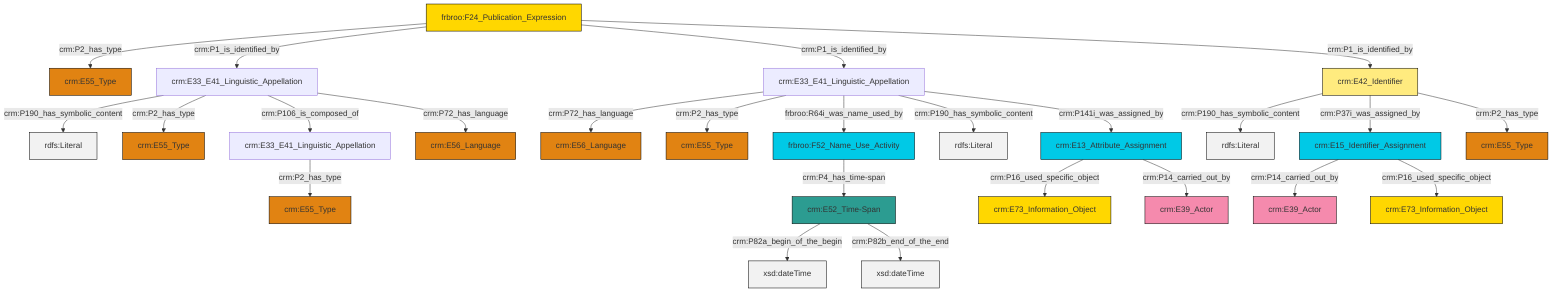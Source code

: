 graph TD
classDef Literal fill:#f2f2f2,stroke:#000000;
classDef CRM_Entity fill:#FFFFFF,stroke:#000000;
classDef Temporal_Entity fill:#00C9E6, stroke:#000000;
classDef Type fill:#E18312, stroke:#000000;
classDef Time-Span fill:#2C9C91, stroke:#000000;
classDef Appellation fill:#FFEB7F, stroke:#000000;
classDef Place fill:#008836, stroke:#000000;
classDef Persistent_Item fill:#B266B2, stroke:#000000;
classDef Conceptual_Object fill:#FFD700, stroke:#000000;
classDef Physical_Thing fill:#D2B48C, stroke:#000000;
classDef Actor fill:#f58aad, stroke:#000000;
classDef PC_Classes fill:#4ce600, stroke:#000000;
classDef Multi fill:#cccccc,stroke:#000000;

0["crm:E33_E41_Linguistic_Appellation"]:::Default -->|crm:P72_has_language| 1["crm:E56_Language"]:::Type
2["frbroo:F24_Publication_Expression"]:::Conceptual_Object -->|crm:P2_has_type| 3["crm:E55_Type"]:::Type
4["frbroo:F52_Name_Use_Activity"]:::Temporal_Entity -->|crm:P4_has_time-span| 5["crm:E52_Time-Span"]:::Time-Span
6["crm:E13_Attribute_Assignment"]:::Temporal_Entity -->|crm:P16_used_specific_object| 7["crm:E73_Information_Object"]:::Conceptual_Object
9["crm:E33_E41_Linguistic_Appellation"]:::Default -->|crm:P190_has_symbolic_content| 10[rdfs:Literal]:::Literal
9["crm:E33_E41_Linguistic_Appellation"]:::Default -->|crm:P2_has_type| 13["crm:E55_Type"]:::Type
15["crm:E15_Identifier_Assignment"]:::Temporal_Entity -->|crm:P14_carried_out_by| 11["crm:E39_Actor"]:::Actor
2["frbroo:F24_Publication_Expression"]:::Conceptual_Object -->|crm:P1_is_identified_by| 9["crm:E33_E41_Linguistic_Appellation"]:::Default
6["crm:E13_Attribute_Assignment"]:::Temporal_Entity -->|crm:P14_carried_out_by| 18["crm:E39_Actor"]:::Actor
0["crm:E33_E41_Linguistic_Appellation"]:::Default -->|crm:P2_has_type| 19["crm:E55_Type"]:::Type
22["crm:E42_Identifier"]:::Appellation -->|crm:P190_has_symbolic_content| 23[rdfs:Literal]:::Literal
0["crm:E33_E41_Linguistic_Appellation"]:::Default -->|frbroo:R64i_was_name_used_by| 4["frbroo:F52_Name_Use_Activity"]:::Temporal_Entity
9["crm:E33_E41_Linguistic_Appellation"]:::Default -->|crm:P106_is_composed_of| 20["crm:E33_E41_Linguistic_Appellation"]:::Default
0["crm:E33_E41_Linguistic_Appellation"]:::Default -->|crm:P190_has_symbolic_content| 36[rdfs:Literal]:::Literal
15["crm:E15_Identifier_Assignment"]:::Temporal_Entity -->|crm:P16_used_specific_object| 34["crm:E73_Information_Object"]:::Conceptual_Object
9["crm:E33_E41_Linguistic_Appellation"]:::Default -->|crm:P72_has_language| 25["crm:E56_Language"]:::Type
2["frbroo:F24_Publication_Expression"]:::Conceptual_Object -->|crm:P1_is_identified_by| 0["crm:E33_E41_Linguistic_Appellation"]:::Default
5["crm:E52_Time-Span"]:::Time-Span -->|crm:P82a_begin_of_the_begin| 41[xsd:dateTime]:::Literal
0["crm:E33_E41_Linguistic_Appellation"]:::Default -->|crm:P141i_was_assigned_by| 6["crm:E13_Attribute_Assignment"]:::Temporal_Entity
2["frbroo:F24_Publication_Expression"]:::Conceptual_Object -->|crm:P1_is_identified_by| 22["crm:E42_Identifier"]:::Appellation
20["crm:E33_E41_Linguistic_Appellation"]:::Default -->|crm:P2_has_type| 32["crm:E55_Type"]:::Type
5["crm:E52_Time-Span"]:::Time-Span -->|crm:P82b_end_of_the_end| 44[xsd:dateTime]:::Literal
22["crm:E42_Identifier"]:::Appellation -->|crm:P37i_was_assigned_by| 15["crm:E15_Identifier_Assignment"]:::Temporal_Entity
22["crm:E42_Identifier"]:::Appellation -->|crm:P2_has_type| 45["crm:E55_Type"]:::Type
